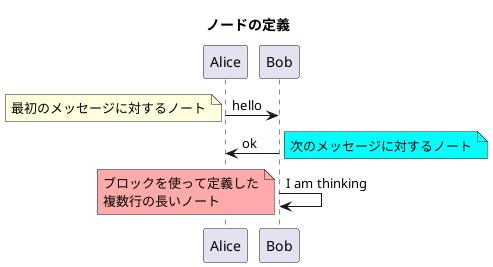 @startuml{plantuml_seq_notes.png}
title ノードの定義
'この行は PlantUML のコメントで無視されます。
Alice->Bob : hello
note left : 最初のメッセージに対するノート

Bob->Alice : ok
note right #aqua : 次のメッセージに対するノート

Bob->Bob : I am thinking
note left #FFAAAA
    ブロックを使って定義した
    複数行の長いノート
end note

@enduml
